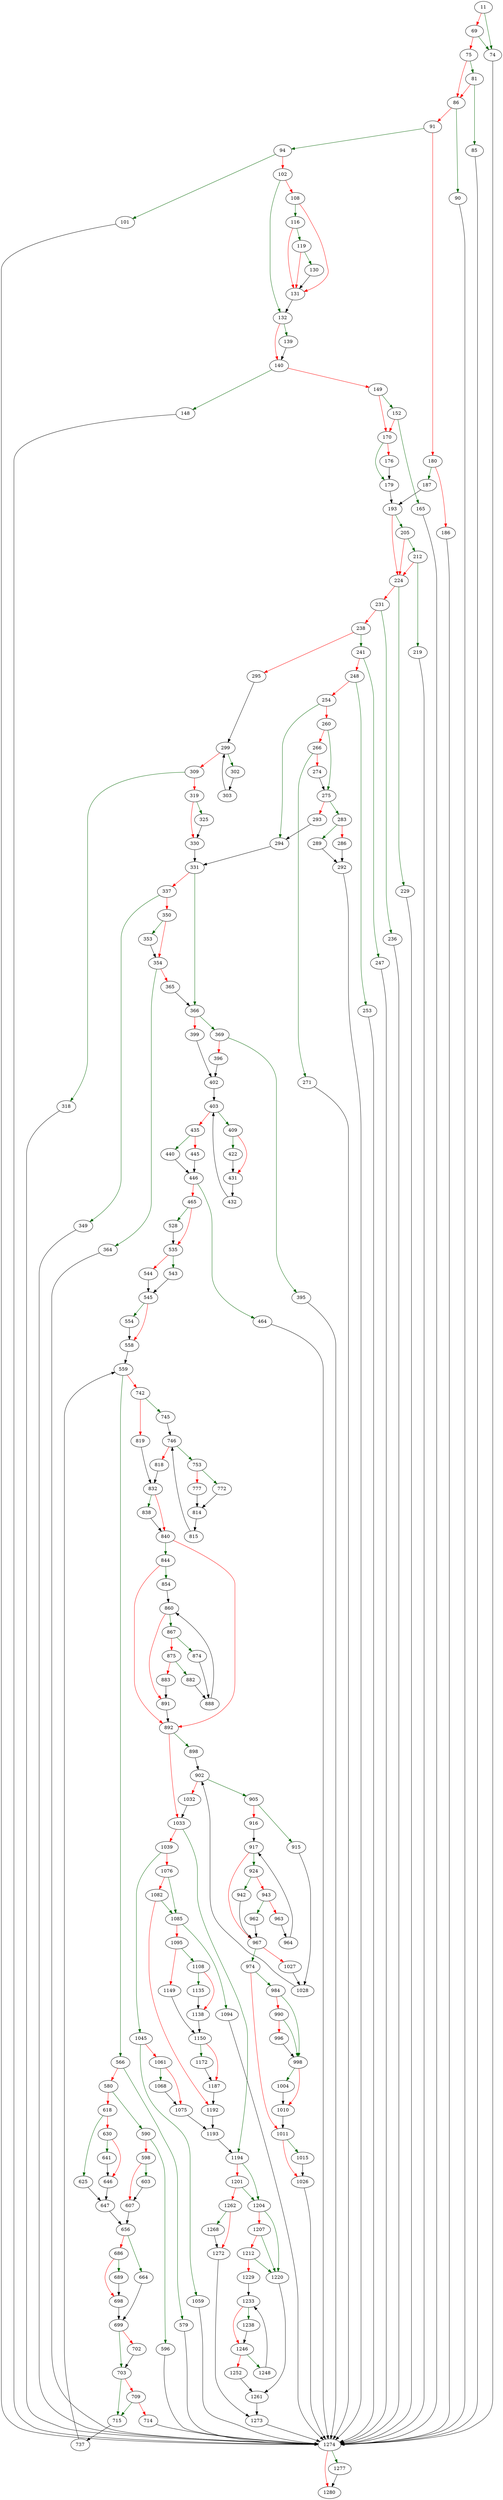 strict digraph "sqlite3CreateIndex" {
	// Node definitions.
	11 [entry=true];
	74;
	69;
	75;
	1274;
	81;
	86;
	85;
	90;
	91;
	94;
	180;
	101;
	102;
	132;
	108;
	116;
	131;
	119;
	130;
	139;
	140;
	148;
	149;
	152;
	170;
	165;
	179;
	176;
	193;
	187;
	186;
	205;
	224;
	212;
	219;
	229;
	231;
	236;
	238;
	241;
	295;
	247;
	248;
	253;
	254;
	294;
	260;
	275;
	266;
	271;
	274;
	283;
	293;
	289;
	286;
	292;
	331;
	299;
	302;
	309;
	303;
	318;
	319;
	325;
	330;
	366;
	337;
	349;
	350;
	353;
	354;
	364;
	365;
	369;
	399;
	395;
	396;
	402;
	403;
	409;
	435;
	422;
	431;
	432;
	440;
	445;
	446;
	464;
	465;
	528;
	535;
	543;
	544;
	545;
	554;
	558;
	559;
	566;
	742;
	579;
	580;
	590;
	618;
	596;
	598;
	603;
	607;
	656;
	625;
	630;
	647;
	641;
	646;
	664;
	686;
	699;
	689;
	698;
	703;
	702;
	715;
	709;
	714;
	737;
	745;
	819;
	746;
	753;
	818;
	772;
	777;
	814;
	815;
	832;
	838;
	840;
	844;
	892;
	854;
	860;
	867;
	891;
	874;
	875;
	888;
	882;
	883;
	898;
	1033;
	902;
	905;
	1032;
	915;
	916;
	1028;
	917;
	924;
	967;
	942;
	943;
	962;
	963;
	964;
	974;
	1027;
	984;
	1011;
	998;
	990;
	996;
	1004;
	1010;
	1015;
	1026;
	1194;
	1039;
	1045;
	1076;
	1059;
	1061;
	1068;
	1075;
	1193;
	1085;
	1082;
	1192;
	1094;
	1095;
	1108;
	1149;
	1135;
	1138;
	1150;
	1172;
	1187;
	1204;
	1201;
	1262;
	1220;
	1207;
	1212;
	1229;
	1261;
	1233;
	1238;
	1246;
	1248;
	1252;
	1273;
	1268;
	1272;
	1277;
	1280;

	// Edge definitions.
	11 -> 74 [
		color=darkgreen
		cond=true
	];
	11 -> 69 [
		color=red
		cond=false
	];
	74 -> 1274;
	69 -> 74 [
		color=darkgreen
		cond=true
	];
	69 -> 75 [
		color=red
		cond=false
	];
	75 -> 81 [
		color=darkgreen
		cond=true
	];
	75 -> 86 [
		color=red
		cond=false
	];
	1274 -> 1277 [
		color=darkgreen
		cond=true
	];
	1274 -> 1280 [
		color=red
		cond=false
	];
	81 -> 86 [
		color=red
		cond=false
	];
	81 -> 85 [
		color=darkgreen
		cond=true
	];
	86 -> 90 [
		color=darkgreen
		cond=true
	];
	86 -> 91 [
		color=red
		cond=false
	];
	85 -> 1274;
	90 -> 1274;
	91 -> 94 [
		color=darkgreen
		cond=true
	];
	91 -> 180 [
		color=red
		cond=false
	];
	94 -> 101 [
		color=darkgreen
		cond=true
	];
	94 -> 102 [
		color=red
		cond=false
	];
	180 -> 187 [
		color=darkgreen
		cond=true
	];
	180 -> 186 [
		color=red
		cond=false
	];
	101 -> 1274;
	102 -> 132 [
		color=darkgreen
		cond=true
	];
	102 -> 108 [
		color=red
		cond=false
	];
	132 -> 139 [
		color=darkgreen
		cond=true
	];
	132 -> 140 [
		color=red
		cond=false
	];
	108 -> 116 [
		color=darkgreen
		cond=true
	];
	108 -> 131 [
		color=red
		cond=false
	];
	116 -> 131 [
		color=red
		cond=false
	];
	116 -> 119 [
		color=darkgreen
		cond=true
	];
	131 -> 132;
	119 -> 131 [
		color=red
		cond=false
	];
	119 -> 130 [
		color=darkgreen
		cond=true
	];
	130 -> 131;
	139 -> 140;
	140 -> 148 [
		color=darkgreen
		cond=true
	];
	140 -> 149 [
		color=red
		cond=false
	];
	148 -> 1274;
	149 -> 152 [
		color=darkgreen
		cond=true
	];
	149 -> 170 [
		color=red
		cond=false
	];
	152 -> 170 [
		color=red
		cond=false
	];
	152 -> 165 [
		color=darkgreen
		cond=true
	];
	170 -> 179 [
		color=darkgreen
		cond=true
	];
	170 -> 176 [
		color=red
		cond=false
	];
	165 -> 1274;
	179 -> 193;
	176 -> 179;
	193 -> 205 [
		color=darkgreen
		cond=true
	];
	193 -> 224 [
		color=red
		cond=false
	];
	187 -> 193;
	186 -> 1274;
	205 -> 224 [
		color=red
		cond=false
	];
	205 -> 212 [
		color=darkgreen
		cond=true
	];
	224 -> 229 [
		color=darkgreen
		cond=true
	];
	224 -> 231 [
		color=red
		cond=false
	];
	212 -> 224 [
		color=red
		cond=false
	];
	212 -> 219 [
		color=darkgreen
		cond=true
	];
	219 -> 1274;
	229 -> 1274;
	231 -> 236 [
		color=darkgreen
		cond=true
	];
	231 -> 238 [
		color=red
		cond=false
	];
	236 -> 1274;
	238 -> 241 [
		color=darkgreen
		cond=true
	];
	238 -> 295 [
		color=red
		cond=false
	];
	241 -> 247 [
		color=darkgreen
		cond=true
	];
	241 -> 248 [
		color=red
		cond=false
	];
	295 -> 299;
	247 -> 1274;
	248 -> 253 [
		color=darkgreen
		cond=true
	];
	248 -> 254 [
		color=red
		cond=false
	];
	253 -> 1274;
	254 -> 294 [
		color=darkgreen
		cond=true
	];
	254 -> 260 [
		color=red
		cond=false
	];
	294 -> 331;
	260 -> 275 [
		color=darkgreen
		cond=true
	];
	260 -> 266 [
		color=red
		cond=false
	];
	275 -> 283 [
		color=darkgreen
		cond=true
	];
	275 -> 293 [
		color=red
		cond=false
	];
	266 -> 271 [
		color=darkgreen
		cond=true
	];
	266 -> 274 [
		color=red
		cond=false
	];
	271 -> 1274;
	274 -> 275;
	283 -> 289 [
		color=darkgreen
		cond=true
	];
	283 -> 286 [
		color=red
		cond=false
	];
	293 -> 294;
	289 -> 292;
	286 -> 292;
	292 -> 1274;
	331 -> 366 [
		color=darkgreen
		cond=true
	];
	331 -> 337 [
		color=red
		cond=false
	];
	299 -> 302 [
		color=darkgreen
		cond=true
	];
	299 -> 309 [
		color=red
		cond=false
	];
	302 -> 303;
	309 -> 318 [
		color=darkgreen
		cond=true
	];
	309 -> 319 [
		color=red
		cond=false
	];
	303 -> 299;
	318 -> 1274;
	319 -> 325 [
		color=darkgreen
		cond=true
	];
	319 -> 330 [
		color=red
		cond=false
	];
	325 -> 330;
	330 -> 331;
	366 -> 369 [
		color=darkgreen
		cond=true
	];
	366 -> 399 [
		color=red
		cond=false
	];
	337 -> 349 [
		color=darkgreen
		cond=true
	];
	337 -> 350 [
		color=red
		cond=false
	];
	349 -> 1274;
	350 -> 353 [
		color=darkgreen
		cond=true
	];
	350 -> 354 [
		color=red
		cond=false
	];
	353 -> 354;
	354 -> 364 [
		color=darkgreen
		cond=true
	];
	354 -> 365 [
		color=red
		cond=false
	];
	364 -> 1274;
	365 -> 366;
	369 -> 395 [
		color=darkgreen
		cond=true
	];
	369 -> 396 [
		color=red
		cond=false
	];
	399 -> 402;
	395 -> 1274;
	396 -> 402;
	402 -> 403;
	403 -> 409 [
		color=darkgreen
		cond=true
	];
	403 -> 435 [
		color=red
		cond=false
	];
	409 -> 422 [
		color=darkgreen
		cond=true
	];
	409 -> 431 [
		color=red
		cond=false
	];
	435 -> 440 [
		color=darkgreen
		cond=true
	];
	435 -> 445 [
		color=red
		cond=false
	];
	422 -> 431;
	431 -> 432;
	432 -> 403;
	440 -> 446;
	445 -> 446;
	446 -> 464 [
		color=darkgreen
		cond=true
	];
	446 -> 465 [
		color=red
		cond=false
	];
	464 -> 1274;
	465 -> 528 [
		color=darkgreen
		cond=true
	];
	465 -> 535 [
		color=red
		cond=false
	];
	528 -> 535;
	535 -> 543 [
		color=darkgreen
		cond=true
	];
	535 -> 544 [
		color=red
		cond=false
	];
	543 -> 545;
	544 -> 545;
	545 -> 554 [
		color=darkgreen
		cond=true
	];
	545 -> 558 [
		color=red
		cond=false
	];
	554 -> 558;
	558 -> 559;
	559 -> 566 [
		color=darkgreen
		cond=true
	];
	559 -> 742 [
		color=red
		cond=false
	];
	566 -> 579 [
		color=darkgreen
		cond=true
	];
	566 -> 580 [
		color=red
		cond=false
	];
	742 -> 745 [
		color=darkgreen
		cond=true
	];
	742 -> 819 [
		color=red
		cond=false
	];
	579 -> 1274;
	580 -> 590 [
		color=darkgreen
		cond=true
	];
	580 -> 618 [
		color=red
		cond=false
	];
	590 -> 596 [
		color=darkgreen
		cond=true
	];
	590 -> 598 [
		color=red
		cond=false
	];
	618 -> 625 [
		color=darkgreen
		cond=true
	];
	618 -> 630 [
		color=red
		cond=false
	];
	596 -> 1274;
	598 -> 603 [
		color=darkgreen
		cond=true
	];
	598 -> 607 [
		color=red
		cond=false
	];
	603 -> 607;
	607 -> 656;
	656 -> 664 [
		color=darkgreen
		cond=true
	];
	656 -> 686 [
		color=red
		cond=false
	];
	625 -> 647;
	630 -> 641 [
		color=darkgreen
		cond=true
	];
	630 -> 646 [
		color=red
		cond=false
	];
	647 -> 656;
	641 -> 646;
	646 -> 647;
	664 -> 699;
	686 -> 689 [
		color=darkgreen
		cond=true
	];
	686 -> 698 [
		color=red
		cond=false
	];
	699 -> 703 [
		color=darkgreen
		cond=true
	];
	699 -> 702 [
		color=red
		cond=false
	];
	689 -> 698;
	698 -> 699;
	703 -> 715 [
		color=darkgreen
		cond=true
	];
	703 -> 709 [
		color=red
		cond=false
	];
	702 -> 703;
	715 -> 737;
	709 -> 715 [
		color=darkgreen
		cond=true
	];
	709 -> 714 [
		color=red
		cond=false
	];
	714 -> 1274;
	737 -> 559;
	745 -> 746;
	819 -> 832;
	746 -> 753 [
		color=darkgreen
		cond=true
	];
	746 -> 818 [
		color=red
		cond=false
	];
	753 -> 772 [
		color=darkgreen
		cond=true
	];
	753 -> 777 [
		color=red
		cond=false
	];
	818 -> 832;
	772 -> 814;
	777 -> 814;
	814 -> 815;
	815 -> 746;
	832 -> 838 [
		color=darkgreen
		cond=true
	];
	832 -> 840 [
		color=red
		cond=false
	];
	838 -> 840;
	840 -> 844 [
		color=darkgreen
		cond=true
	];
	840 -> 892 [
		color=red
		cond=false
	];
	844 -> 892 [
		color=red
		cond=false
	];
	844 -> 854 [
		color=darkgreen
		cond=true
	];
	892 -> 898 [
		color=darkgreen
		cond=true
	];
	892 -> 1033 [
		color=red
		cond=false
	];
	854 -> 860;
	860 -> 867 [
		color=darkgreen
		cond=true
	];
	860 -> 891 [
		color=red
		cond=false
	];
	867 -> 874 [
		color=darkgreen
		cond=true
	];
	867 -> 875 [
		color=red
		cond=false
	];
	891 -> 892;
	874 -> 888;
	875 -> 882 [
		color=darkgreen
		cond=true
	];
	875 -> 883 [
		color=red
		cond=false
	];
	888 -> 860;
	882 -> 888;
	883 -> 891;
	898 -> 902;
	1033 -> 1194 [
		color=darkgreen
		cond=true
	];
	1033 -> 1039 [
		color=red
		cond=false
	];
	902 -> 905 [
		color=darkgreen
		cond=true
	];
	902 -> 1032 [
		color=red
		cond=false
	];
	905 -> 915 [
		color=darkgreen
		cond=true
	];
	905 -> 916 [
		color=red
		cond=false
	];
	1032 -> 1033;
	915 -> 1028;
	916 -> 917;
	1028 -> 902;
	917 -> 924 [
		color=darkgreen
		cond=true
	];
	917 -> 967 [
		color=red
		cond=false
	];
	924 -> 942 [
		color=darkgreen
		cond=true
	];
	924 -> 943 [
		color=red
		cond=false
	];
	967 -> 974 [
		color=darkgreen
		cond=true
	];
	967 -> 1027 [
		color=red
		cond=false
	];
	942 -> 967;
	943 -> 962 [
		color=darkgreen
		cond=true
	];
	943 -> 963 [
		color=red
		cond=false
	];
	962 -> 967;
	963 -> 964;
	964 -> 917;
	974 -> 984 [
		color=darkgreen
		cond=true
	];
	974 -> 1011 [
		color=red
		cond=false
	];
	1027 -> 1028;
	984 -> 998 [
		color=darkgreen
		cond=true
	];
	984 -> 990 [
		color=red
		cond=false
	];
	1011 -> 1015 [
		color=darkgreen
		cond=true
	];
	1011 -> 1026 [
		color=red
		cond=false
	];
	998 -> 1004 [
		color=darkgreen
		cond=true
	];
	998 -> 1010 [
		color=red
		cond=false
	];
	990 -> 998 [
		color=darkgreen
		cond=true
	];
	990 -> 996 [
		color=red
		cond=false
	];
	996 -> 998;
	1004 -> 1010;
	1010 -> 1011;
	1015 -> 1026;
	1026 -> 1274;
	1194 -> 1204 [
		color=darkgreen
		cond=true
	];
	1194 -> 1201 [
		color=red
		cond=false
	];
	1039 -> 1045 [
		color=darkgreen
		cond=true
	];
	1039 -> 1076 [
		color=red
		cond=false
	];
	1045 -> 1059 [
		color=darkgreen
		cond=true
	];
	1045 -> 1061 [
		color=red
		cond=false
	];
	1076 -> 1085 [
		color=darkgreen
		cond=true
	];
	1076 -> 1082 [
		color=red
		cond=false
	];
	1059 -> 1274;
	1061 -> 1068 [
		color=darkgreen
		cond=true
	];
	1061 -> 1075 [
		color=red
		cond=false
	];
	1068 -> 1075;
	1075 -> 1193;
	1193 -> 1194;
	1085 -> 1094 [
		color=darkgreen
		cond=true
	];
	1085 -> 1095 [
		color=red
		cond=false
	];
	1082 -> 1085 [
		color=darkgreen
		cond=true
	];
	1082 -> 1192 [
		color=red
		cond=false
	];
	1192 -> 1193;
	1094 -> 1274;
	1095 -> 1108 [
		color=darkgreen
		cond=true
	];
	1095 -> 1149 [
		color=red
		cond=false
	];
	1108 -> 1135 [
		color=darkgreen
		cond=true
	];
	1108 -> 1138 [
		color=red
		cond=false
	];
	1149 -> 1150;
	1135 -> 1138;
	1138 -> 1150;
	1150 -> 1172 [
		color=darkgreen
		cond=true
	];
	1150 -> 1187 [
		color=red
		cond=false
	];
	1172 -> 1187;
	1187 -> 1192;
	1204 -> 1220 [
		color=darkgreen
		cond=true
	];
	1204 -> 1207 [
		color=red
		cond=false
	];
	1201 -> 1204 [
		color=darkgreen
		cond=true
	];
	1201 -> 1262 [
		color=red
		cond=false
	];
	1262 -> 1268 [
		color=darkgreen
		cond=true
	];
	1262 -> 1272 [
		color=red
		cond=false
	];
	1220 -> 1261;
	1207 -> 1220 [
		color=darkgreen
		cond=true
	];
	1207 -> 1212 [
		color=red
		cond=false
	];
	1212 -> 1220 [
		color=darkgreen
		cond=true
	];
	1212 -> 1229 [
		color=red
		cond=false
	];
	1229 -> 1233;
	1261 -> 1273;
	1233 -> 1238 [
		color=darkgreen
		cond=true
	];
	1233 -> 1246 [
		color=red
		cond=false
	];
	1238 -> 1246;
	1246 -> 1248 [
		color=darkgreen
		cond=true
	];
	1246 -> 1252 [
		color=red
		cond=false
	];
	1248 -> 1233;
	1252 -> 1261;
	1273 -> 1274;
	1268 -> 1272;
	1272 -> 1273;
	1277 -> 1280;
}
